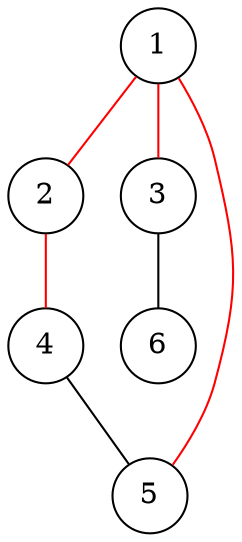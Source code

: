 digraph questiononepartfour {
node [shape=circle]
edge [arrowhead=none]
subgraph {
1 -> 2 [color = red]
1 -> 3 [color = red]
1 -> 5 [color = red]
2 -> 4 [color = red]
3 -> 6
4 -> 5
}
}
